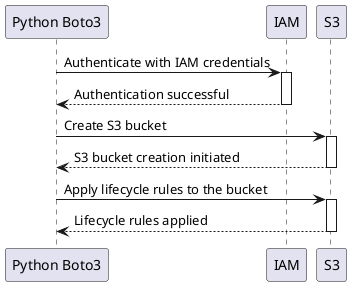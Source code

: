 @startuml
participant "Python Boto3" as Boto3
participant "IAM" as IAM
participant "S3" as S3

Boto3 -> IAM: Authenticate with IAM credentials
activate IAM
IAM --> Boto3: Authentication successful
deactivate IAM

Boto3 -> S3: Create S3 bucket
activate S3
S3 --> Boto3: S3 bucket creation initiated
deactivate S3

Boto3 -> S3: Apply lifecycle rules to the bucket
activate S3
S3 --> Boto3: Lifecycle rules applied
deactivate S3

@enduml